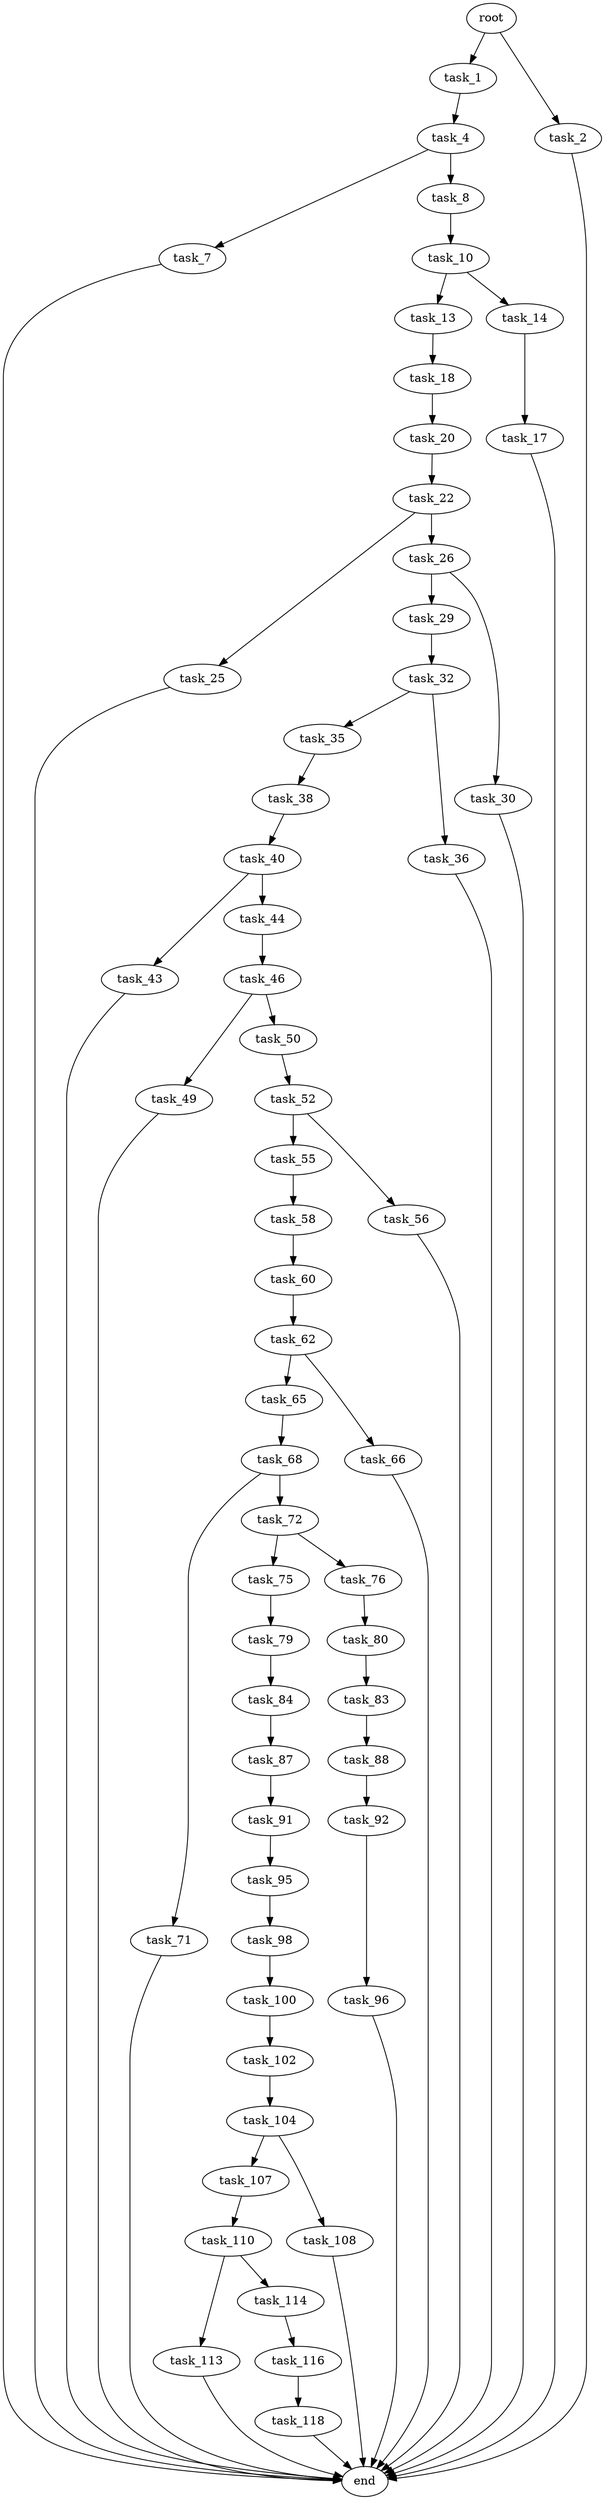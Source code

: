 digraph G {
  root [size="0.000000"];
  task_1 [size="368293445632.000000"];
  task_2 [size="3248048051.000000"];
  task_4 [size="4871283910.000000"];
  task_7 [size="28991029248.000000"];
  task_8 [size="1383496360837.000000"];
  task_10 [size="246737408730.000000"];
  task_13 [size="146393126423.000000"];
  task_14 [size="11438653652.000000"];
  task_17 [size="6746694858.000000"];
  task_18 [size="6939795829.000000"];
  task_20 [size="28991029248.000000"];
  task_22 [size="1423887879.000000"];
  task_25 [size="55748317213.000000"];
  task_26 [size="549755813888.000000"];
  task_29 [size="8589934592.000000"];
  task_30 [size="1073741824000.000000"];
  task_32 [size="549755813888.000000"];
  task_35 [size="368293445632.000000"];
  task_36 [size="1073741824000.000000"];
  task_38 [size="41847918471.000000"];
  task_40 [size="68719476736.000000"];
  task_43 [size="67829496633.000000"];
  task_44 [size="134217728000.000000"];
  task_46 [size="1073741824000.000000"];
  task_49 [size="250189435277.000000"];
  task_50 [size="627049880126.000000"];
  task_52 [size="21115018684.000000"];
  task_55 [size="782757789696.000000"];
  task_56 [size="134217728000.000000"];
  task_58 [size="12717448021.000000"];
  task_60 [size="7599238372.000000"];
  task_62 [size="318330396850.000000"];
  task_65 [size="15277638247.000000"];
  task_66 [size="310556023100.000000"];
  task_68 [size="231928233984.000000"];
  task_71 [size="874610358309.000000"];
  task_72 [size="8589934592.000000"];
  task_75 [size="28991029248.000000"];
  task_76 [size="90374693294.000000"];
  task_79 [size="14748190562.000000"];
  task_80 [size="4484205201.000000"];
  task_83 [size="8589934592.000000"];
  task_84 [size="27409249768.000000"];
  task_87 [size="11835301146.000000"];
  task_88 [size="1073741824000.000000"];
  task_91 [size="1193762558.000000"];
  task_92 [size="1073741824000.000000"];
  task_95 [size="522524985101.000000"];
  task_96 [size="7302726646.000000"];
  task_98 [size="15189834793.000000"];
  task_100 [size="20581602349.000000"];
  task_102 [size="26849609134.000000"];
  task_104 [size="308863469218.000000"];
  task_107 [size="517292423301.000000"];
  task_108 [size="1151992328.000000"];
  task_110 [size="142400697247.000000"];
  task_113 [size="231928233984.000000"];
  task_114 [size="134217728000.000000"];
  task_116 [size="37014944054.000000"];
  task_118 [size="8589934592.000000"];
  end [size="0.000000"];

  root -> task_1 [size="1.000000"];
  root -> task_2 [size="1.000000"];
  task_1 -> task_4 [size="411041792.000000"];
  task_2 -> end [size="1.000000"];
  task_4 -> task_7 [size="134217728.000000"];
  task_4 -> task_8 [size="134217728.000000"];
  task_7 -> end [size="1.000000"];
  task_8 -> task_10 [size="838860800.000000"];
  task_10 -> task_13 [size="301989888.000000"];
  task_10 -> task_14 [size="301989888.000000"];
  task_13 -> task_18 [size="209715200.000000"];
  task_14 -> task_17 [size="209715200.000000"];
  task_17 -> end [size="1.000000"];
  task_18 -> task_20 [size="301989888.000000"];
  task_20 -> task_22 [size="75497472.000000"];
  task_22 -> task_25 [size="33554432.000000"];
  task_22 -> task_26 [size="33554432.000000"];
  task_25 -> end [size="1.000000"];
  task_26 -> task_29 [size="536870912.000000"];
  task_26 -> task_30 [size="536870912.000000"];
  task_29 -> task_32 [size="33554432.000000"];
  task_30 -> end [size="1.000000"];
  task_32 -> task_35 [size="536870912.000000"];
  task_32 -> task_36 [size="536870912.000000"];
  task_35 -> task_38 [size="411041792.000000"];
  task_36 -> end [size="1.000000"];
  task_38 -> task_40 [size="838860800.000000"];
  task_40 -> task_43 [size="134217728.000000"];
  task_40 -> task_44 [size="134217728.000000"];
  task_43 -> end [size="1.000000"];
  task_44 -> task_46 [size="209715200.000000"];
  task_46 -> task_49 [size="838860800.000000"];
  task_46 -> task_50 [size="838860800.000000"];
  task_49 -> end [size="1.000000"];
  task_50 -> task_52 [size="411041792.000000"];
  task_52 -> task_55 [size="33554432.000000"];
  task_52 -> task_56 [size="33554432.000000"];
  task_55 -> task_58 [size="679477248.000000"];
  task_56 -> end [size="1.000000"];
  task_58 -> task_60 [size="33554432.000000"];
  task_60 -> task_62 [size="134217728.000000"];
  task_62 -> task_65 [size="301989888.000000"];
  task_62 -> task_66 [size="301989888.000000"];
  task_65 -> task_68 [size="33554432.000000"];
  task_66 -> end [size="1.000000"];
  task_68 -> task_71 [size="301989888.000000"];
  task_68 -> task_72 [size="301989888.000000"];
  task_71 -> end [size="1.000000"];
  task_72 -> task_75 [size="33554432.000000"];
  task_72 -> task_76 [size="33554432.000000"];
  task_75 -> task_79 [size="75497472.000000"];
  task_76 -> task_80 [size="75497472.000000"];
  task_79 -> task_84 [size="301989888.000000"];
  task_80 -> task_83 [size="75497472.000000"];
  task_83 -> task_88 [size="33554432.000000"];
  task_84 -> task_87 [size="679477248.000000"];
  task_87 -> task_91 [size="209715200.000000"];
  task_88 -> task_92 [size="838860800.000000"];
  task_91 -> task_95 [size="33554432.000000"];
  task_92 -> task_96 [size="838860800.000000"];
  task_95 -> task_98 [size="536870912.000000"];
  task_96 -> end [size="1.000000"];
  task_98 -> task_100 [size="301989888.000000"];
  task_100 -> task_102 [size="536870912.000000"];
  task_102 -> task_104 [size="838860800.000000"];
  task_104 -> task_107 [size="301989888.000000"];
  task_104 -> task_108 [size="301989888.000000"];
  task_107 -> task_110 [size="411041792.000000"];
  task_108 -> end [size="1.000000"];
  task_110 -> task_113 [size="209715200.000000"];
  task_110 -> task_114 [size="209715200.000000"];
  task_113 -> end [size="1.000000"];
  task_114 -> task_116 [size="209715200.000000"];
  task_116 -> task_118 [size="679477248.000000"];
  task_118 -> end [size="1.000000"];
}
